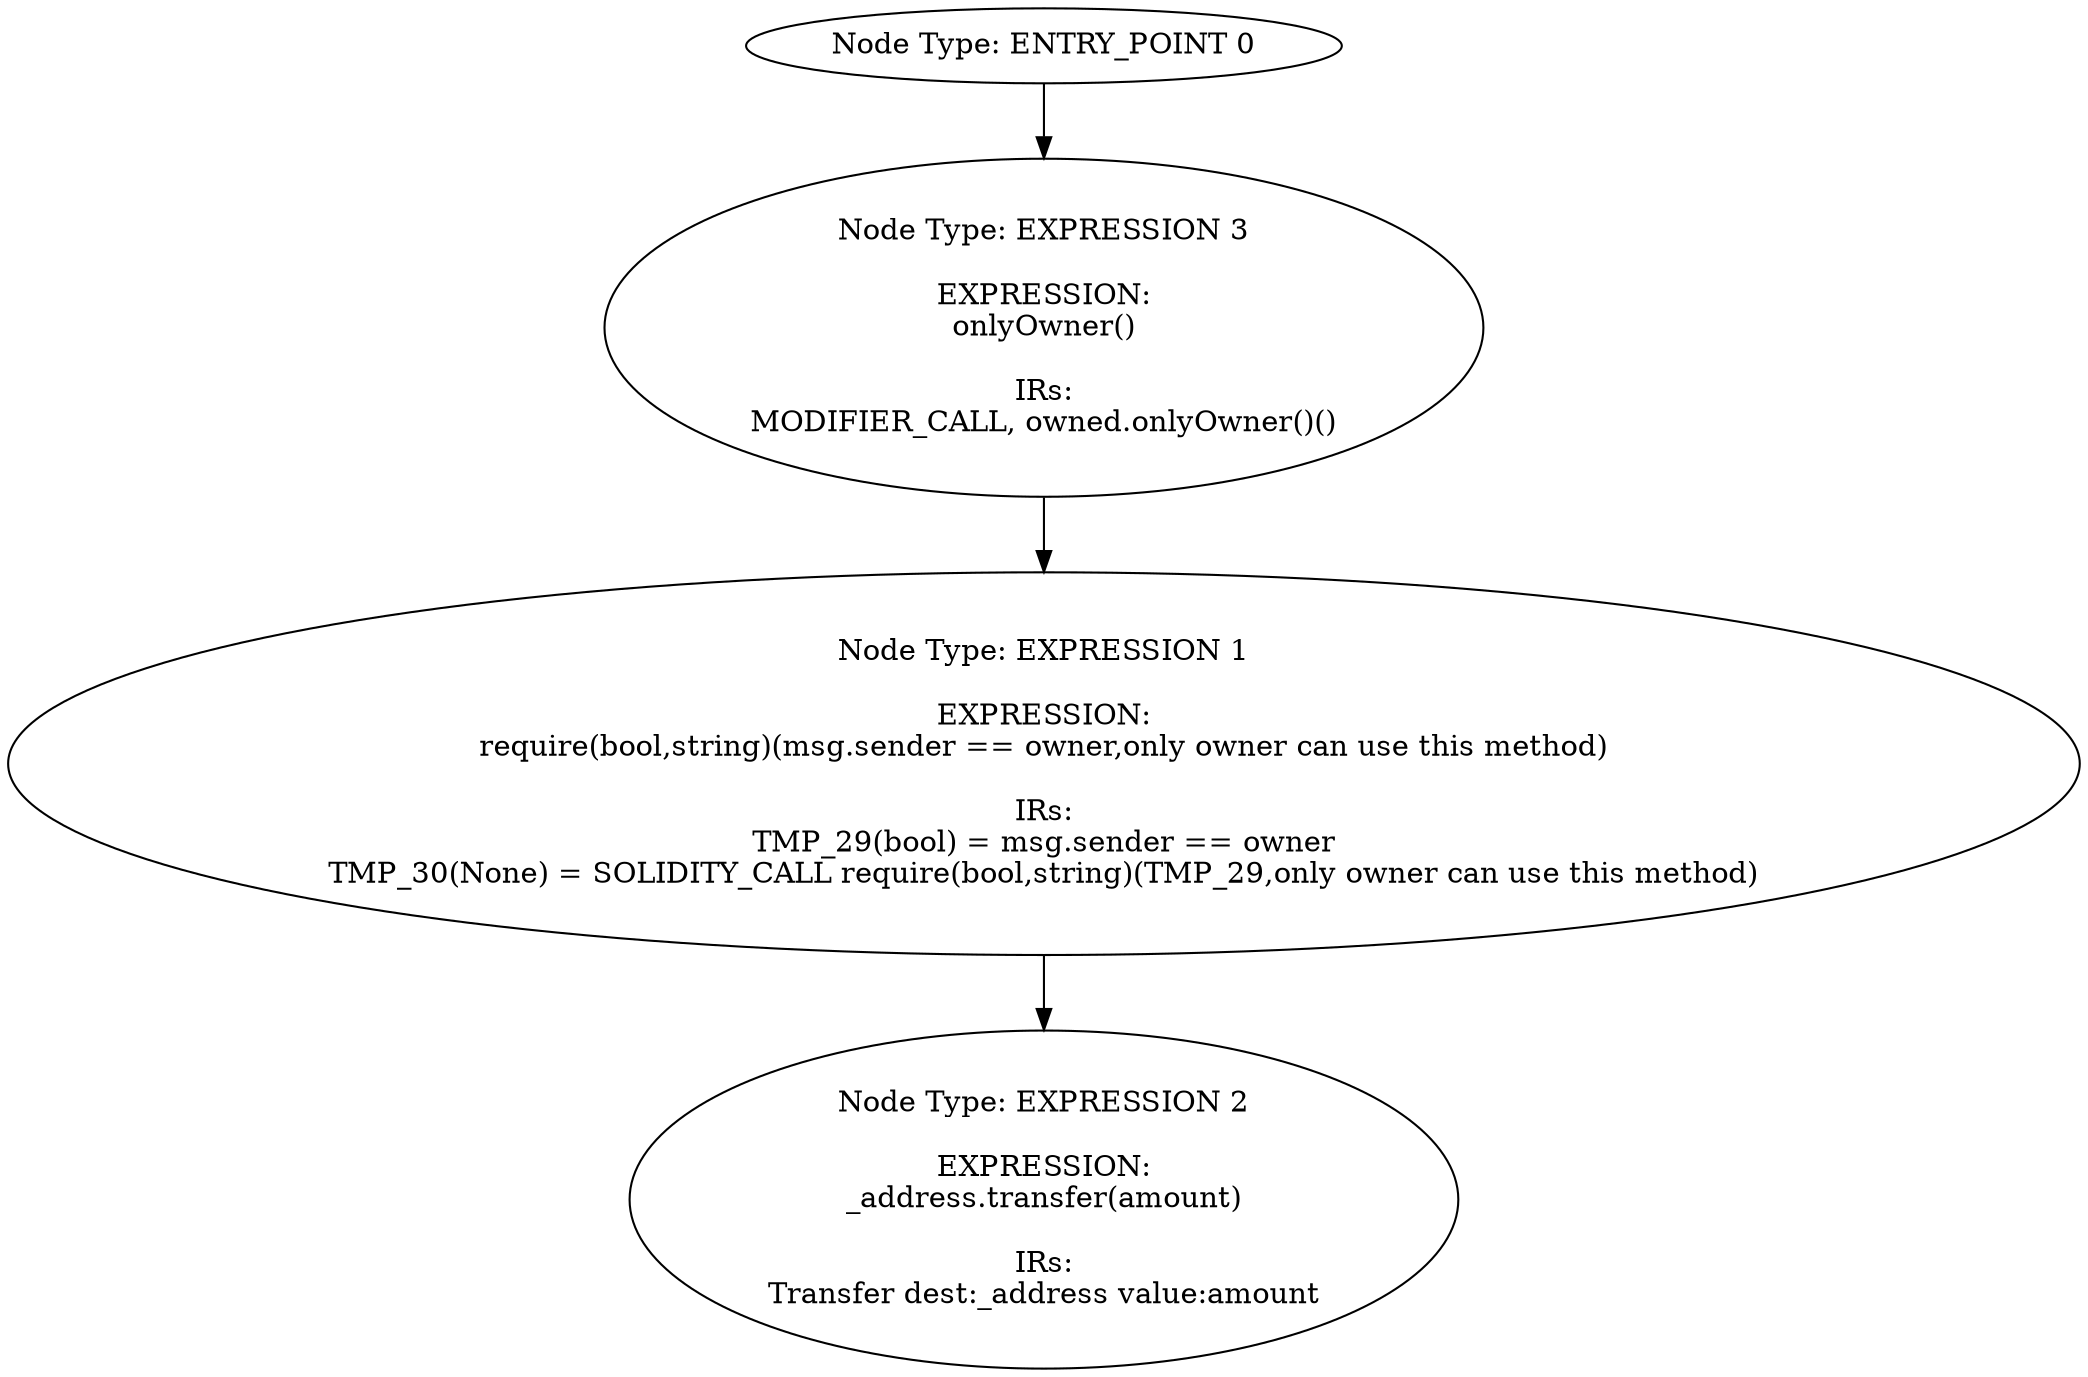 digraph{
0[label="Node Type: ENTRY_POINT 0
"];
0->3;
1[label="Node Type: EXPRESSION 1

EXPRESSION:
require(bool,string)(msg.sender == owner,only owner can use this method)

IRs:
TMP_29(bool) = msg.sender == owner
TMP_30(None) = SOLIDITY_CALL require(bool,string)(TMP_29,only owner can use this method)"];
1->2;
2[label="Node Type: EXPRESSION 2

EXPRESSION:
_address.transfer(amount)

IRs:
Transfer dest:_address value:amount"];
3[label="Node Type: EXPRESSION 3

EXPRESSION:
onlyOwner()

IRs:
MODIFIER_CALL, owned.onlyOwner()()"];
3->1;
}
